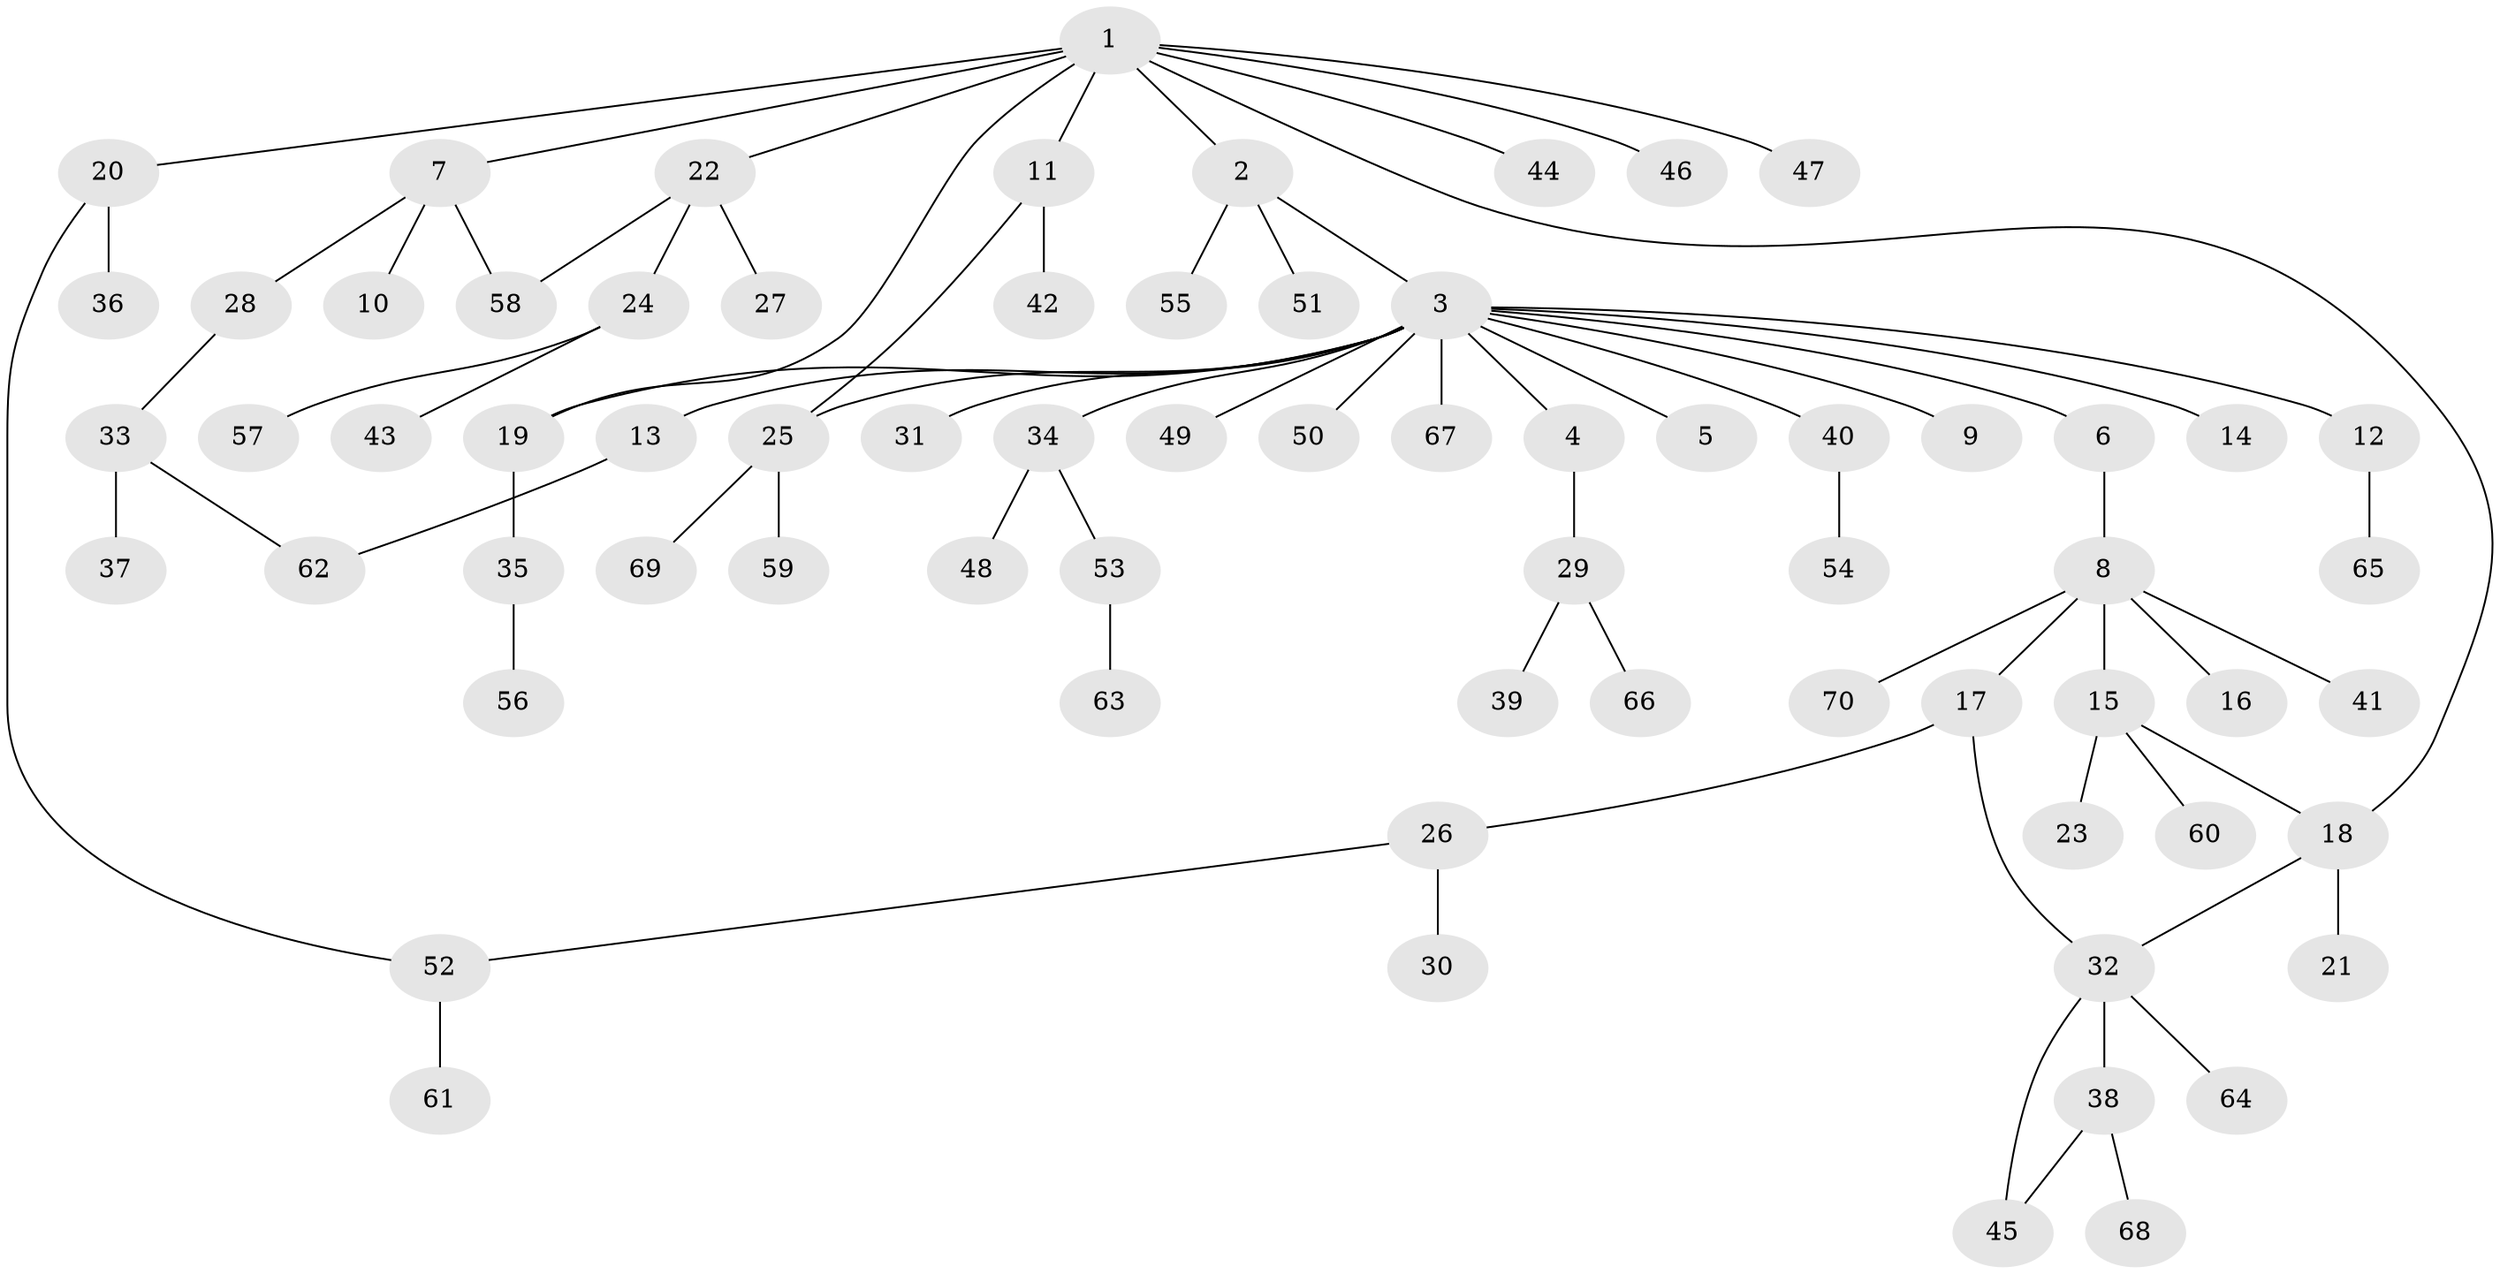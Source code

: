 // coarse degree distribution, {15: 0.047619047619047616, 7: 0.047619047619047616, 1: 0.7142857142857143, 2: 0.09523809523809523, 4: 0.047619047619047616, 3: 0.047619047619047616}
// Generated by graph-tools (version 1.1) at 2025/18/03/04/25 18:18:06]
// undirected, 70 vertices, 77 edges
graph export_dot {
graph [start="1"]
  node [color=gray90,style=filled];
  1;
  2;
  3;
  4;
  5;
  6;
  7;
  8;
  9;
  10;
  11;
  12;
  13;
  14;
  15;
  16;
  17;
  18;
  19;
  20;
  21;
  22;
  23;
  24;
  25;
  26;
  27;
  28;
  29;
  30;
  31;
  32;
  33;
  34;
  35;
  36;
  37;
  38;
  39;
  40;
  41;
  42;
  43;
  44;
  45;
  46;
  47;
  48;
  49;
  50;
  51;
  52;
  53;
  54;
  55;
  56;
  57;
  58;
  59;
  60;
  61;
  62;
  63;
  64;
  65;
  66;
  67;
  68;
  69;
  70;
  1 -- 2;
  1 -- 7;
  1 -- 11;
  1 -- 18;
  1 -- 19;
  1 -- 20;
  1 -- 22;
  1 -- 44;
  1 -- 46;
  1 -- 47;
  2 -- 3;
  2 -- 51;
  2 -- 55;
  3 -- 4;
  3 -- 5;
  3 -- 6;
  3 -- 9;
  3 -- 12;
  3 -- 13;
  3 -- 14;
  3 -- 19;
  3 -- 25;
  3 -- 31;
  3 -- 34;
  3 -- 40;
  3 -- 49;
  3 -- 50;
  3 -- 67;
  4 -- 29;
  6 -- 8;
  7 -- 10;
  7 -- 28;
  7 -- 58;
  8 -- 15;
  8 -- 16;
  8 -- 17;
  8 -- 41;
  8 -- 70;
  11 -- 25;
  11 -- 42;
  12 -- 65;
  13 -- 62;
  15 -- 18;
  15 -- 23;
  15 -- 60;
  17 -- 26;
  17 -- 32;
  18 -- 21;
  18 -- 32;
  19 -- 35;
  20 -- 36;
  20 -- 52;
  22 -- 24;
  22 -- 27;
  22 -- 58;
  24 -- 43;
  24 -- 57;
  25 -- 59;
  25 -- 69;
  26 -- 30;
  26 -- 52;
  28 -- 33;
  29 -- 39;
  29 -- 66;
  32 -- 38;
  32 -- 45;
  32 -- 64;
  33 -- 37;
  33 -- 62;
  34 -- 48;
  34 -- 53;
  35 -- 56;
  38 -- 45;
  38 -- 68;
  40 -- 54;
  52 -- 61;
  53 -- 63;
}
